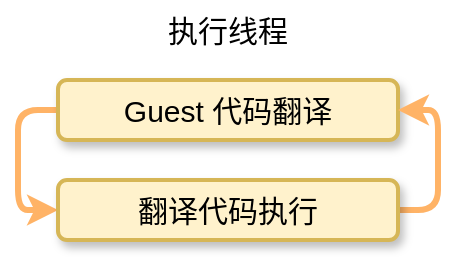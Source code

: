 <mxfile version="18.0.6" type="device"><diagram id="6A33YNNAumB7MYZeX0kF" name="第 1 页"><mxGraphModel dx="1422" dy="878" grid="1" gridSize="10" guides="1" tooltips="1" connect="1" arrows="1" fold="1" page="1" pageScale="1" pageWidth="1169" pageHeight="827" math="0" shadow="0"><root><mxCell id="0"/><mxCell id="1" parent="0"/><mxCell id="HFxFIARsH69i7TdEn2C6-12" style="edgeStyle=orthogonalEdgeStyle;shape=connector;rounded=1;orthogonalLoop=1;jettySize=auto;html=1;exitX=0;exitY=0.5;exitDx=0;exitDy=0;entryX=0;entryY=0.5;entryDx=0;entryDy=0;labelBackgroundColor=default;fontFamily=Helvetica;fontSize=15;fontColor=default;endArrow=classic;strokeColor=#FFB366;strokeWidth=3;" parent="1" source="HFxFIARsH69i7TdEn2C6-1" target="HFxFIARsH69i7TdEn2C6-2" edge="1"><mxGeometry relative="1" as="geometry"/></mxCell><mxCell id="HFxFIARsH69i7TdEn2C6-1" value="Guest 代码翻译" style="rounded=1;whiteSpace=wrap;html=1;fillColor=#fff2cc;strokeColor=#d6b656;fontSize=15;gradientColor=none;strokeWidth=2;glass=0;sketch=0;shadow=1;" parent="1" vertex="1"><mxGeometry x="250" y="230" width="170" height="30" as="geometry"/></mxCell><mxCell id="HFxFIARsH69i7TdEn2C6-14" style="edgeStyle=orthogonalEdgeStyle;shape=connector;rounded=1;orthogonalLoop=1;jettySize=auto;html=1;exitX=1;exitY=0.5;exitDx=0;exitDy=0;entryX=1;entryY=0.5;entryDx=0;entryDy=0;labelBackgroundColor=default;fontFamily=Helvetica;fontSize=15;fontColor=default;endArrow=classic;strokeColor=#FFB366;strokeWidth=3;" parent="1" source="HFxFIARsH69i7TdEn2C6-2" target="HFxFIARsH69i7TdEn2C6-1" edge="1"><mxGeometry relative="1" as="geometry"/></mxCell><mxCell id="HFxFIARsH69i7TdEn2C6-2" value="翻译代码执行" style="rounded=1;whiteSpace=wrap;html=1;fillColor=#fff2cc;strokeColor=#d6b656;fontSize=15;gradientColor=none;strokeWidth=2;glass=0;sketch=0;shadow=1;" parent="1" vertex="1"><mxGeometry x="250" y="280" width="170" height="30" as="geometry"/></mxCell><mxCell id="Ow_WIXItOcsbwUhfGyvj-5" value="执行线程" style="text;html=1;strokeColor=none;fillColor=none;align=center;verticalAlign=middle;whiteSpace=wrap;rounded=0;fontSize=15;" parent="1" vertex="1"><mxGeometry x="285" y="190" width="100" height="30" as="geometry"/></mxCell></root></mxGraphModel></diagram></mxfile>